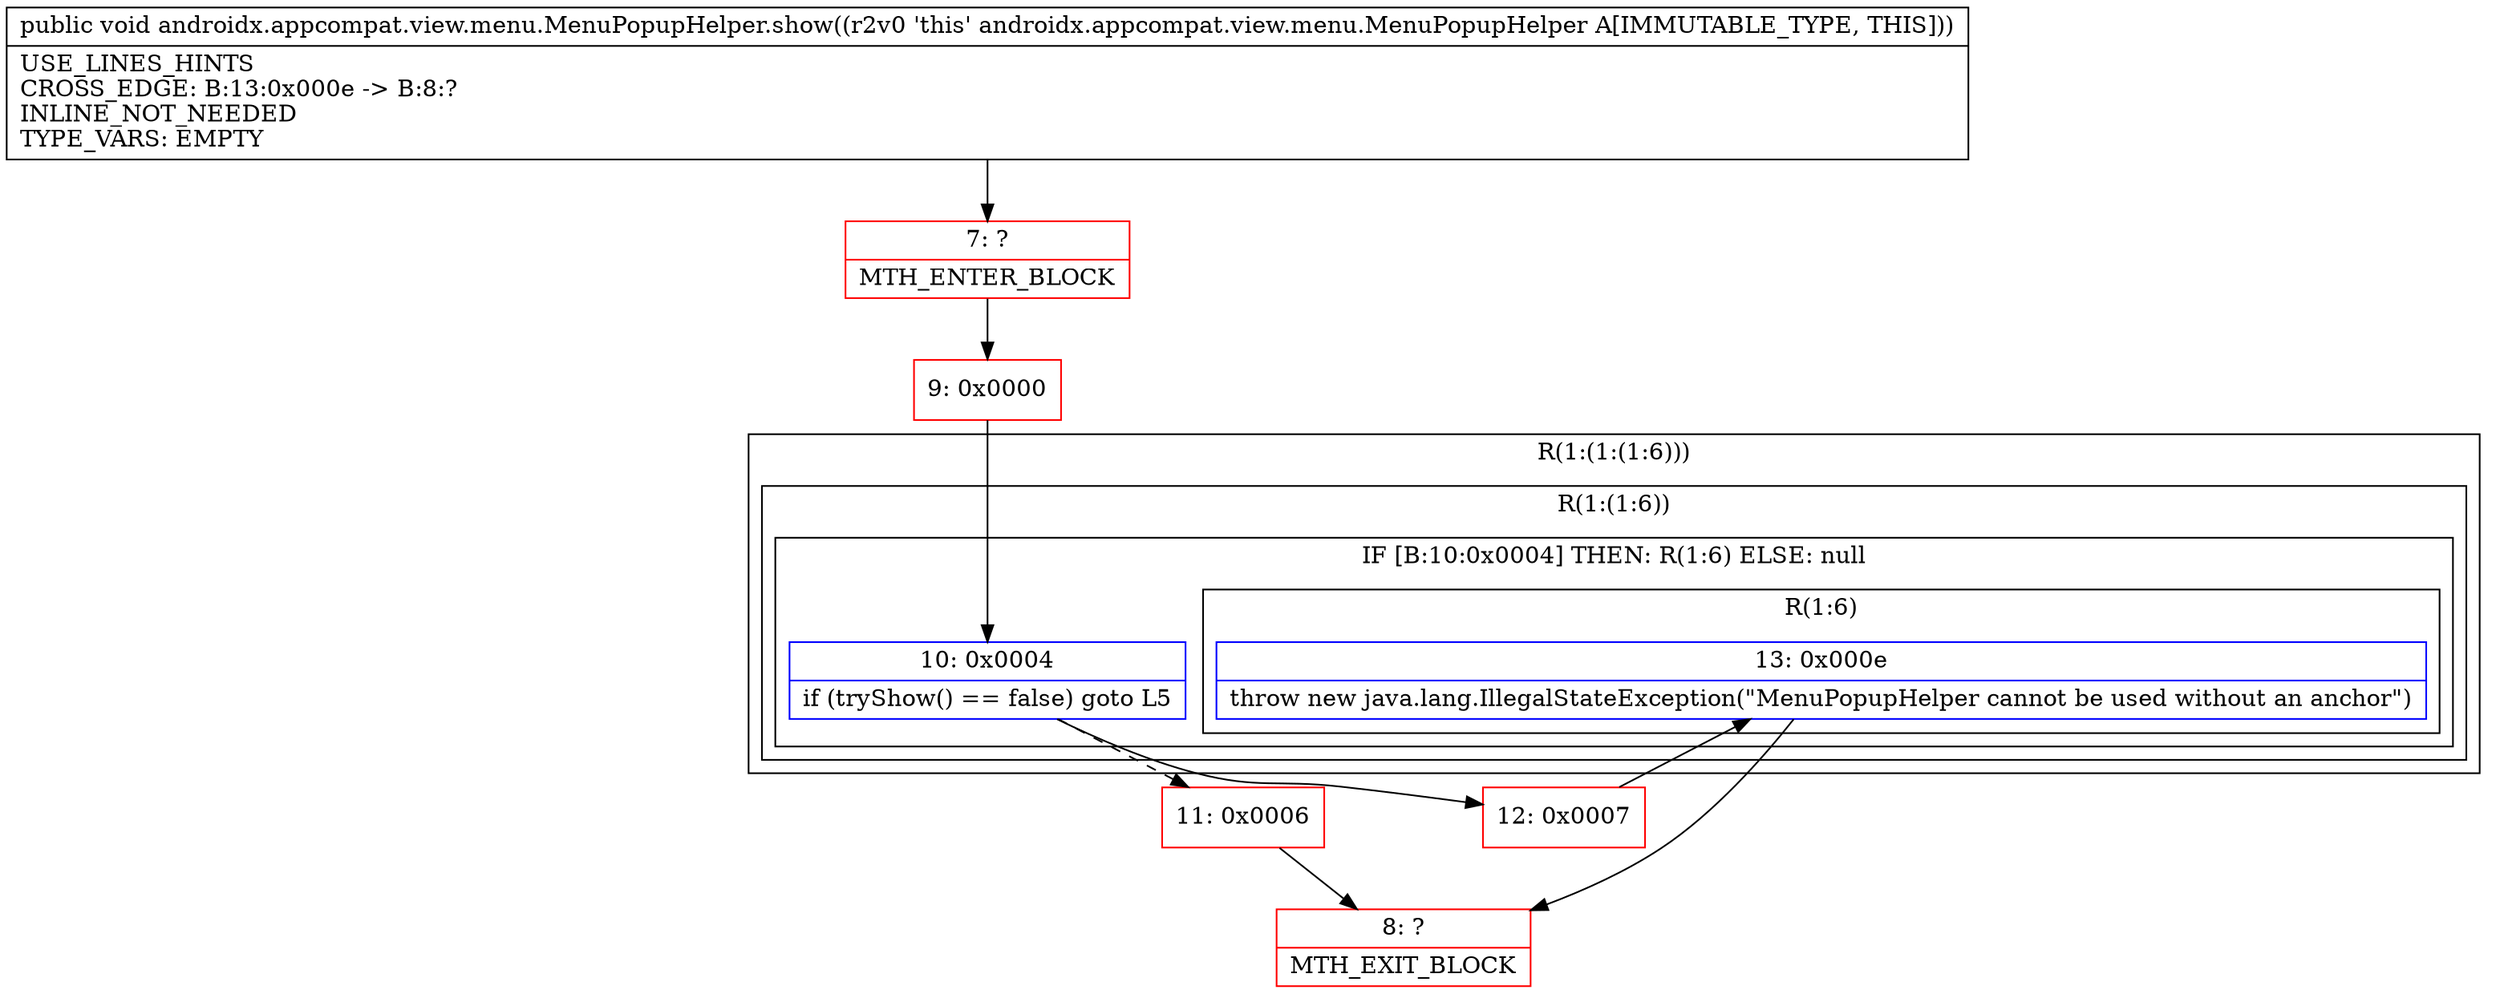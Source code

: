 digraph "CFG forandroidx.appcompat.view.menu.MenuPopupHelper.show()V" {
subgraph cluster_Region_594786027 {
label = "R(1:(1:(1:6)))";
node [shape=record,color=blue];
subgraph cluster_Region_223538068 {
label = "R(1:(1:6))";
node [shape=record,color=blue];
subgraph cluster_IfRegion_2029406562 {
label = "IF [B:10:0x0004] THEN: R(1:6) ELSE: null";
node [shape=record,color=blue];
Node_10 [shape=record,label="{10\:\ 0x0004|if (tryShow() == false) goto L5\l}"];
subgraph cluster_Region_305922150 {
label = "R(1:6)";
node [shape=record,color=blue];
Node_13 [shape=record,label="{13\:\ 0x000e|throw new java.lang.IllegalStateException(\"MenuPopupHelper cannot be used without an anchor\")\l}"];
}
}
}
}
Node_7 [shape=record,color=red,label="{7\:\ ?|MTH_ENTER_BLOCK\l}"];
Node_9 [shape=record,color=red,label="{9\:\ 0x0000}"];
Node_11 [shape=record,color=red,label="{11\:\ 0x0006}"];
Node_8 [shape=record,color=red,label="{8\:\ ?|MTH_EXIT_BLOCK\l}"];
Node_12 [shape=record,color=red,label="{12\:\ 0x0007}"];
MethodNode[shape=record,label="{public void androidx.appcompat.view.menu.MenuPopupHelper.show((r2v0 'this' androidx.appcompat.view.menu.MenuPopupHelper A[IMMUTABLE_TYPE, THIS]))  | USE_LINES_HINTS\lCROSS_EDGE: B:13:0x000e \-\> B:8:?\lINLINE_NOT_NEEDED\lTYPE_VARS: EMPTY\l}"];
MethodNode -> Node_7;Node_10 -> Node_11[style=dashed];
Node_10 -> Node_12;
Node_13 -> Node_8;
Node_7 -> Node_9;
Node_9 -> Node_10;
Node_11 -> Node_8;
Node_12 -> Node_13;
}

